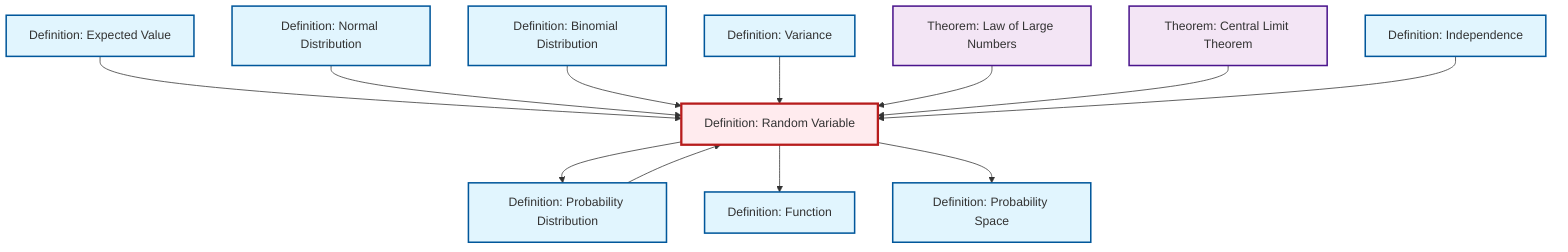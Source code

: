 graph TD
    classDef definition fill:#e1f5fe,stroke:#01579b,stroke-width:2px
    classDef theorem fill:#f3e5f5,stroke:#4a148c,stroke-width:2px
    classDef axiom fill:#fff3e0,stroke:#e65100,stroke-width:2px
    classDef example fill:#e8f5e9,stroke:#1b5e20,stroke-width:2px
    classDef current fill:#ffebee,stroke:#b71c1c,stroke-width:3px
    def-function["Definition: Function"]:::definition
    def-independence["Definition: Independence"]:::definition
    thm-central-limit["Theorem: Central Limit Theorem"]:::theorem
    def-expectation["Definition: Expected Value"]:::definition
    thm-law-of-large-numbers["Theorem: Law of Large Numbers"]:::theorem
    def-variance["Definition: Variance"]:::definition
    def-normal-distribution["Definition: Normal Distribution"]:::definition
    def-binomial-distribution["Definition: Binomial Distribution"]:::definition
    def-random-variable["Definition: Random Variable"]:::definition
    def-probability-distribution["Definition: Probability Distribution"]:::definition
    def-probability-space["Definition: Probability Space"]:::definition
    def-random-variable --> def-probability-distribution
    def-probability-distribution --> def-random-variable
    def-expectation --> def-random-variable
    def-normal-distribution --> def-random-variable
    def-binomial-distribution --> def-random-variable
    def-random-variable --> def-function
    def-variance --> def-random-variable
    def-random-variable --> def-probability-space
    thm-law-of-large-numbers --> def-random-variable
    thm-central-limit --> def-random-variable
    def-independence --> def-random-variable
    class def-random-variable current